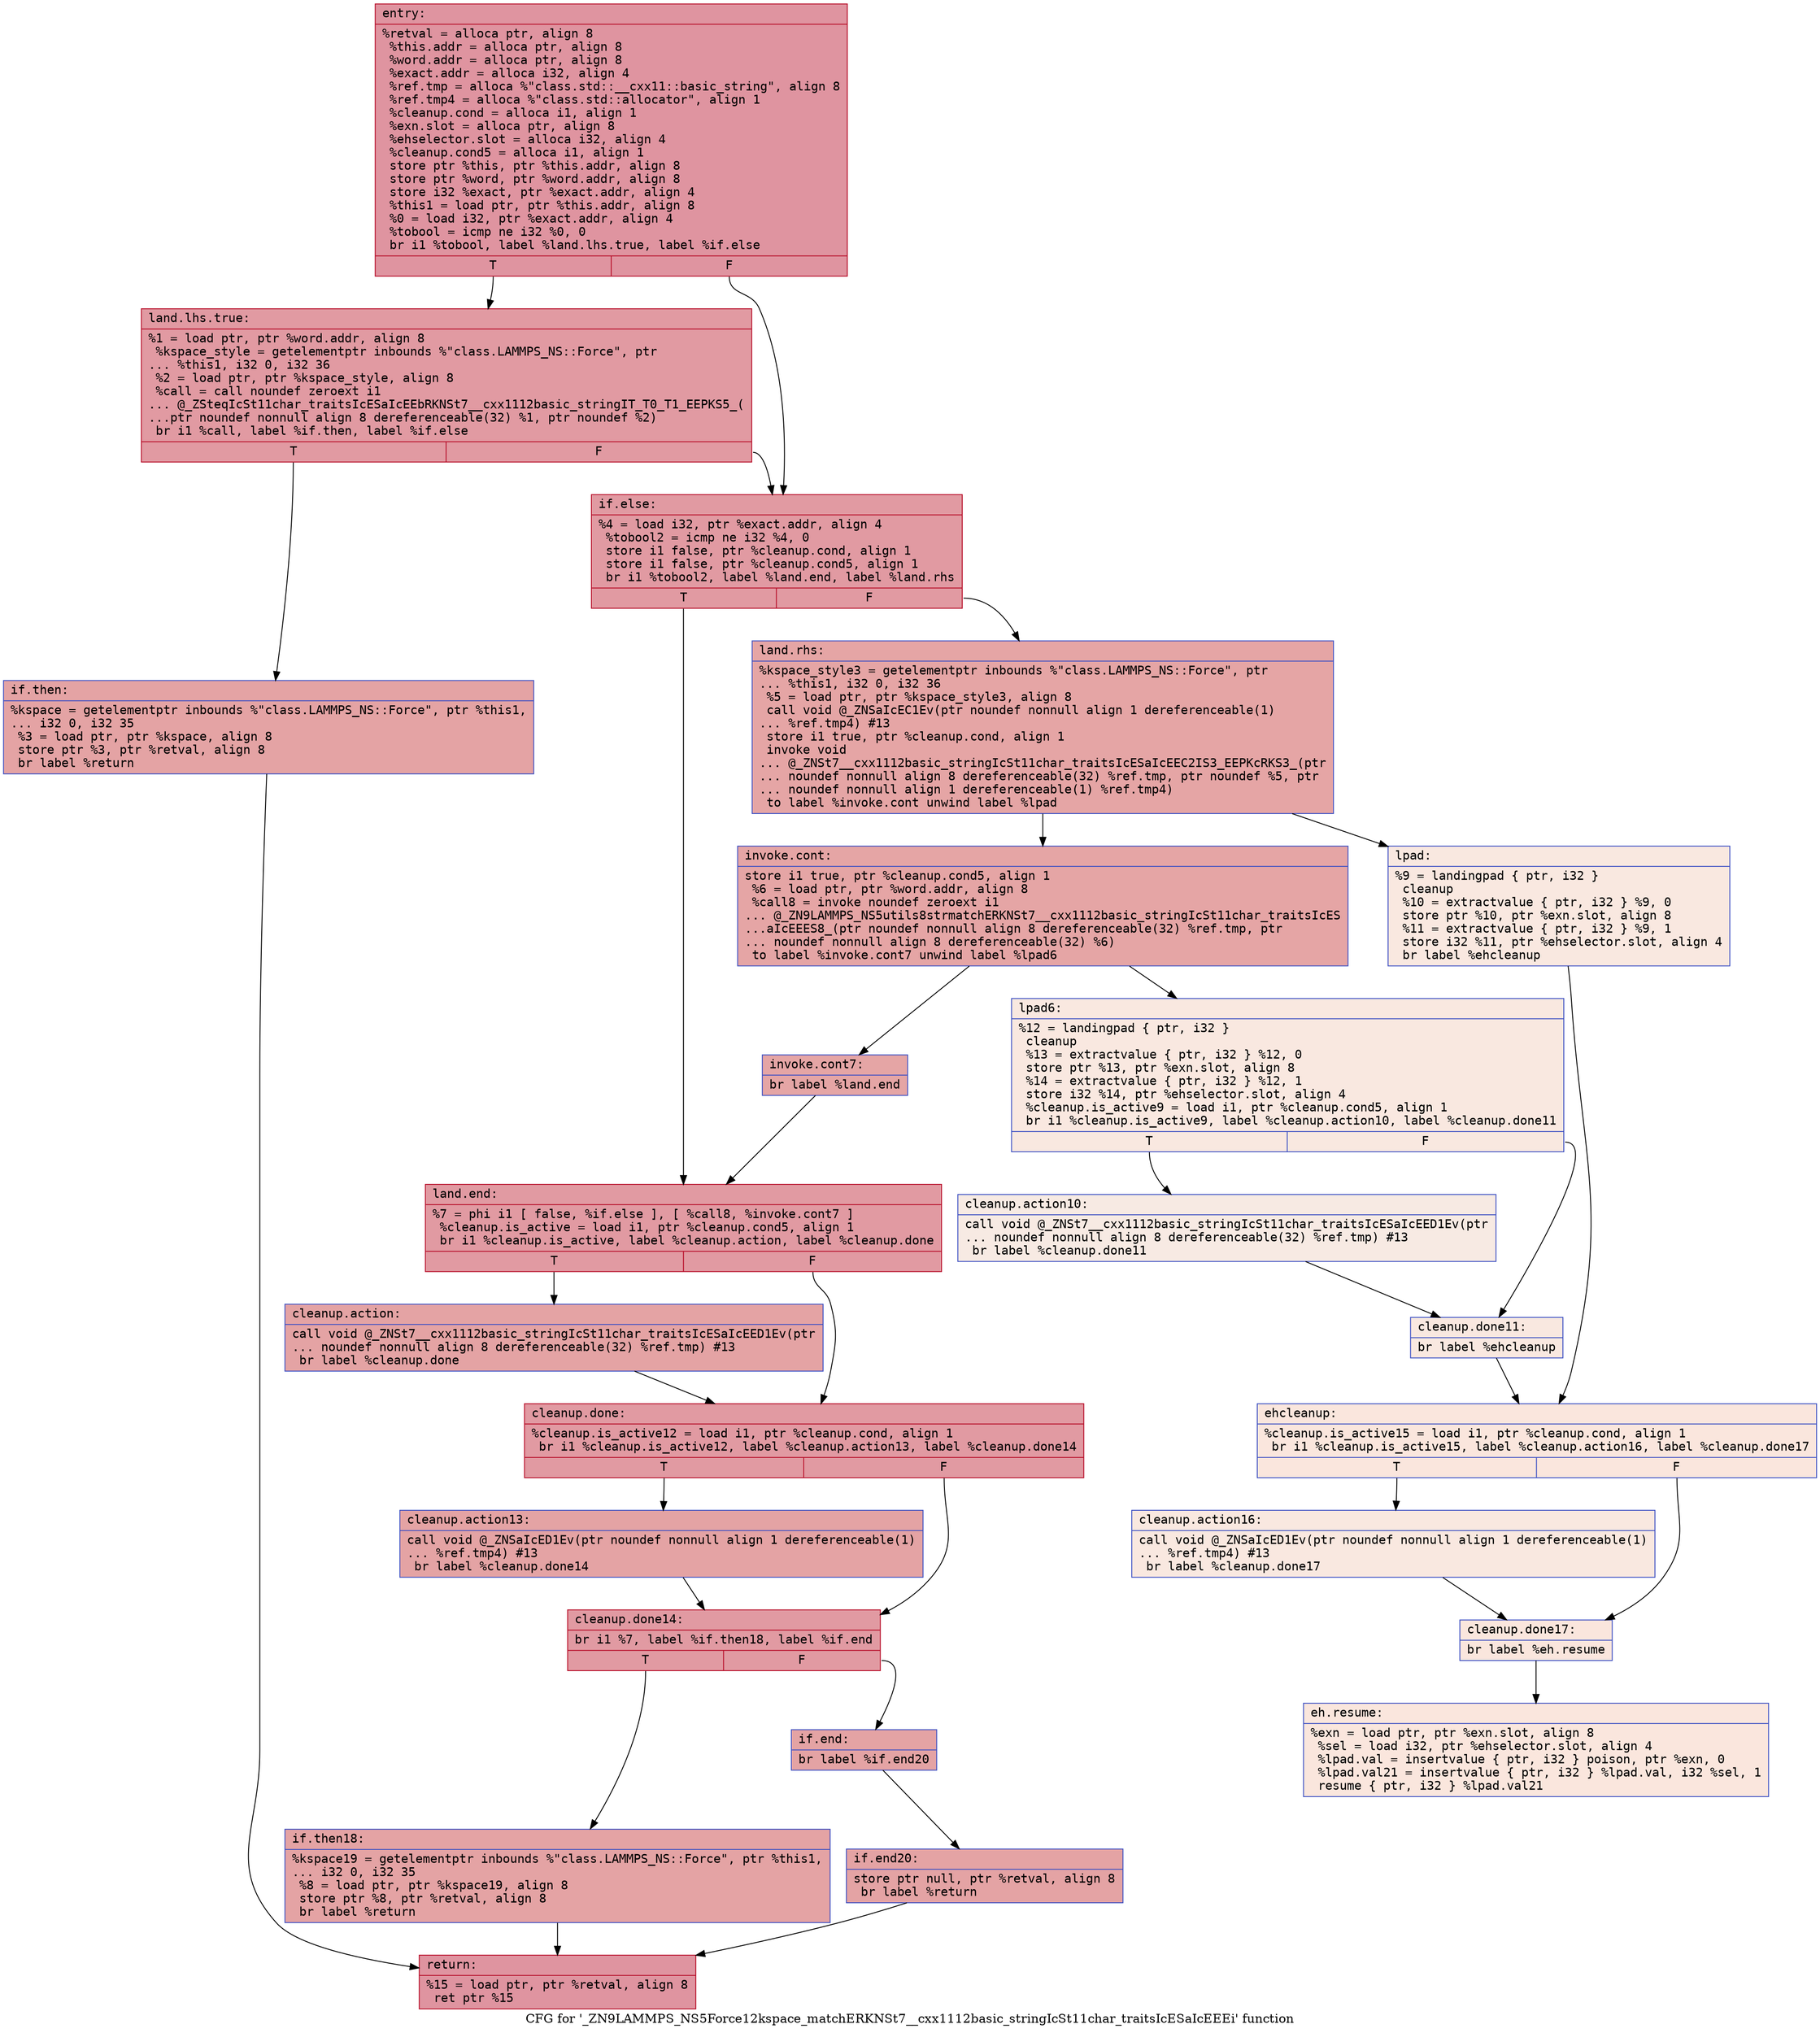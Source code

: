 digraph "CFG for '_ZN9LAMMPS_NS5Force12kspace_matchERKNSt7__cxx1112basic_stringIcSt11char_traitsIcESaIcEEEi' function" {
	label="CFG for '_ZN9LAMMPS_NS5Force12kspace_matchERKNSt7__cxx1112basic_stringIcSt11char_traitsIcESaIcEEEi' function";

	Node0x563a5e10aea0 [shape=record,color="#b70d28ff", style=filled, fillcolor="#b70d2870" fontname="Courier",label="{entry:\l|  %retval = alloca ptr, align 8\l  %this.addr = alloca ptr, align 8\l  %word.addr = alloca ptr, align 8\l  %exact.addr = alloca i32, align 4\l  %ref.tmp = alloca %\"class.std::__cxx11::basic_string\", align 8\l  %ref.tmp4 = alloca %\"class.std::allocator\", align 1\l  %cleanup.cond = alloca i1, align 1\l  %exn.slot = alloca ptr, align 8\l  %ehselector.slot = alloca i32, align 4\l  %cleanup.cond5 = alloca i1, align 1\l  store ptr %this, ptr %this.addr, align 8\l  store ptr %word, ptr %word.addr, align 8\l  store i32 %exact, ptr %exact.addr, align 4\l  %this1 = load ptr, ptr %this.addr, align 8\l  %0 = load i32, ptr %exact.addr, align 4\l  %tobool = icmp ne i32 %0, 0\l  br i1 %tobool, label %land.lhs.true, label %if.else\l|{<s0>T|<s1>F}}"];
	Node0x563a5e10aea0:s0 -> Node0x563a5e10ba40[tooltip="entry -> land.lhs.true\nProbability 62.50%" ];
	Node0x563a5e10aea0:s1 -> Node0x563a5e10bac0[tooltip="entry -> if.else\nProbability 37.50%" ];
	Node0x563a5e10ba40 [shape=record,color="#b70d28ff", style=filled, fillcolor="#bb1b2c70" fontname="Courier",label="{land.lhs.true:\l|  %1 = load ptr, ptr %word.addr, align 8\l  %kspace_style = getelementptr inbounds %\"class.LAMMPS_NS::Force\", ptr\l... %this1, i32 0, i32 36\l  %2 = load ptr, ptr %kspace_style, align 8\l  %call = call noundef zeroext i1\l... @_ZSteqIcSt11char_traitsIcESaIcEEbRKNSt7__cxx1112basic_stringIT_T0_T1_EEPKS5_(\l...ptr noundef nonnull align 8 dereferenceable(32) %1, ptr noundef %2)\l  br i1 %call, label %if.then, label %if.else\l|{<s0>T|<s1>F}}"];
	Node0x563a5e10ba40:s0 -> Node0x563a5e10bed0[tooltip="land.lhs.true -> if.then\nProbability 50.00%" ];
	Node0x563a5e10ba40:s1 -> Node0x563a5e10bac0[tooltip="land.lhs.true -> if.else\nProbability 50.00%" ];
	Node0x563a5e10bed0 [shape=record,color="#3d50c3ff", style=filled, fillcolor="#c32e3170" fontname="Courier",label="{if.then:\l|  %kspace = getelementptr inbounds %\"class.LAMMPS_NS::Force\", ptr %this1,\l... i32 0, i32 35\l  %3 = load ptr, ptr %kspace, align 8\l  store ptr %3, ptr %retval, align 8\l  br label %return\l}"];
	Node0x563a5e10bed0 -> Node0x563a5e10c120[tooltip="if.then -> return\nProbability 100.00%" ];
	Node0x563a5e10bac0 [shape=record,color="#b70d28ff", style=filled, fillcolor="#bb1b2c70" fontname="Courier",label="{if.else:\l|  %4 = load i32, ptr %exact.addr, align 4\l  %tobool2 = icmp ne i32 %4, 0\l  store i1 false, ptr %cleanup.cond, align 1\l  store i1 false, ptr %cleanup.cond5, align 1\l  br i1 %tobool2, label %land.end, label %land.rhs\l|{<s0>T|<s1>F}}"];
	Node0x563a5e10bac0:s0 -> Node0x563a5e10c400[tooltip="if.else -> land.end\nProbability 62.50%" ];
	Node0x563a5e10bac0:s1 -> Node0x563a5e10b4d0[tooltip="if.else -> land.rhs\nProbability 37.50%" ];
	Node0x563a5e10b4d0 [shape=record,color="#3d50c3ff", style=filled, fillcolor="#c5333470" fontname="Courier",label="{land.rhs:\l|  %kspace_style3 = getelementptr inbounds %\"class.LAMMPS_NS::Force\", ptr\l... %this1, i32 0, i32 36\l  %5 = load ptr, ptr %kspace_style3, align 8\l  call void @_ZNSaIcEC1Ev(ptr noundef nonnull align 1 dereferenceable(1)\l... %ref.tmp4) #13\l  store i1 true, ptr %cleanup.cond, align 1\l  invoke void\l... @_ZNSt7__cxx1112basic_stringIcSt11char_traitsIcESaIcEEC2IS3_EEPKcRKS3_(ptr\l... noundef nonnull align 8 dereferenceable(32) %ref.tmp, ptr noundef %5, ptr\l... noundef nonnull align 1 dereferenceable(1) %ref.tmp4)\l          to label %invoke.cont unwind label %lpad\l}"];
	Node0x563a5e10b4d0 -> Node0x563a5e10cac0[tooltip="land.rhs -> invoke.cont\nProbability 100.00%" ];
	Node0x563a5e10b4d0 -> Node0x563a5e10cb40[tooltip="land.rhs -> lpad\nProbability 0.00%" ];
	Node0x563a5e10cac0 [shape=record,color="#3d50c3ff", style=filled, fillcolor="#c5333470" fontname="Courier",label="{invoke.cont:\l|  store i1 true, ptr %cleanup.cond5, align 1\l  %6 = load ptr, ptr %word.addr, align 8\l  %call8 = invoke noundef zeroext i1\l... @_ZN9LAMMPS_NS5utils8strmatchERKNSt7__cxx1112basic_stringIcSt11char_traitsIcES\l...aIcEEES8_(ptr noundef nonnull align 8 dereferenceable(32) %ref.tmp, ptr\l... noundef nonnull align 8 dereferenceable(32) %6)\l          to label %invoke.cont7 unwind label %lpad6\l}"];
	Node0x563a5e10cac0 -> Node0x563a5e10ca70[tooltip="invoke.cont -> invoke.cont7\nProbability 100.00%" ];
	Node0x563a5e10cac0 -> Node0x563a5e10cf50[tooltip="invoke.cont -> lpad6\nProbability 0.00%" ];
	Node0x563a5e10ca70 [shape=record,color="#3d50c3ff", style=filled, fillcolor="#c5333470" fontname="Courier",label="{invoke.cont7:\l|  br label %land.end\l}"];
	Node0x563a5e10ca70 -> Node0x563a5e10c400[tooltip="invoke.cont7 -> land.end\nProbability 100.00%" ];
	Node0x563a5e10c400 [shape=record,color="#b70d28ff", style=filled, fillcolor="#bb1b2c70" fontname="Courier",label="{land.end:\l|  %7 = phi i1 [ false, %if.else ], [ %call8, %invoke.cont7 ]\l  %cleanup.is_active = load i1, ptr %cleanup.cond5, align 1\l  br i1 %cleanup.is_active, label %cleanup.action, label %cleanup.done\l|{<s0>T|<s1>F}}"];
	Node0x563a5e10c400:s0 -> Node0x563a5e10d380[tooltip="land.end -> cleanup.action\nProbability 50.00%" ];
	Node0x563a5e10c400:s1 -> Node0x563a5e10d3d0[tooltip="land.end -> cleanup.done\nProbability 50.00%" ];
	Node0x563a5e10d380 [shape=record,color="#3d50c3ff", style=filled, fillcolor="#c32e3170" fontname="Courier",label="{cleanup.action:\l|  call void @_ZNSt7__cxx1112basic_stringIcSt11char_traitsIcESaIcEED1Ev(ptr\l... noundef nonnull align 8 dereferenceable(32) %ref.tmp) #13\l  br label %cleanup.done\l}"];
	Node0x563a5e10d380 -> Node0x563a5e10d3d0[tooltip="cleanup.action -> cleanup.done\nProbability 100.00%" ];
	Node0x563a5e10d3d0 [shape=record,color="#b70d28ff", style=filled, fillcolor="#bb1b2c70" fontname="Courier",label="{cleanup.done:\l|  %cleanup.is_active12 = load i1, ptr %cleanup.cond, align 1\l  br i1 %cleanup.is_active12, label %cleanup.action13, label %cleanup.done14\l|{<s0>T|<s1>F}}"];
	Node0x563a5e10d3d0:s0 -> Node0x563a5e10d4d0[tooltip="cleanup.done -> cleanup.action13\nProbability 50.00%" ];
	Node0x563a5e10d3d0:s1 -> Node0x563a5e10d7b0[tooltip="cleanup.done -> cleanup.done14\nProbability 50.00%" ];
	Node0x563a5e10d4d0 [shape=record,color="#3d50c3ff", style=filled, fillcolor="#c32e3170" fontname="Courier",label="{cleanup.action13:\l|  call void @_ZNSaIcED1Ev(ptr noundef nonnull align 1 dereferenceable(1)\l... %ref.tmp4) #13\l  br label %cleanup.done14\l}"];
	Node0x563a5e10d4d0 -> Node0x563a5e10d7b0[tooltip="cleanup.action13 -> cleanup.done14\nProbability 100.00%" ];
	Node0x563a5e10d7b0 [shape=record,color="#b70d28ff", style=filled, fillcolor="#bb1b2c70" fontname="Courier",label="{cleanup.done14:\l|  br i1 %7, label %if.then18, label %if.end\l|{<s0>T|<s1>F}}"];
	Node0x563a5e10d7b0:s0 -> Node0x563a5e10da60[tooltip="cleanup.done14 -> if.then18\nProbability 50.00%" ];
	Node0x563a5e10d7b0:s1 -> Node0x563a5e10dab0[tooltip="cleanup.done14 -> if.end\nProbability 50.00%" ];
	Node0x563a5e10da60 [shape=record,color="#3d50c3ff", style=filled, fillcolor="#c32e3170" fontname="Courier",label="{if.then18:\l|  %kspace19 = getelementptr inbounds %\"class.LAMMPS_NS::Force\", ptr %this1,\l... i32 0, i32 35\l  %8 = load ptr, ptr %kspace19, align 8\l  store ptr %8, ptr %retval, align 8\l  br label %return\l}"];
	Node0x563a5e10da60 -> Node0x563a5e10c120[tooltip="if.then18 -> return\nProbability 100.00%" ];
	Node0x563a5e10cb40 [shape=record,color="#3d50c3ff", style=filled, fillcolor="#f1ccb870" fontname="Courier",label="{lpad:\l|  %9 = landingpad \{ ptr, i32 \}\l          cleanup\l  %10 = extractvalue \{ ptr, i32 \} %9, 0\l  store ptr %10, ptr %exn.slot, align 8\l  %11 = extractvalue \{ ptr, i32 \} %9, 1\l  store i32 %11, ptr %ehselector.slot, align 4\l  br label %ehcleanup\l}"];
	Node0x563a5e10cb40 -> Node0x563a5e10e0b0[tooltip="lpad -> ehcleanup\nProbability 100.00%" ];
	Node0x563a5e10cf50 [shape=record,color="#3d50c3ff", style=filled, fillcolor="#f1ccb870" fontname="Courier",label="{lpad6:\l|  %12 = landingpad \{ ptr, i32 \}\l          cleanup\l  %13 = extractvalue \{ ptr, i32 \} %12, 0\l  store ptr %13, ptr %exn.slot, align 8\l  %14 = extractvalue \{ ptr, i32 \} %12, 1\l  store i32 %14, ptr %ehselector.slot, align 4\l  %cleanup.is_active9 = load i1, ptr %cleanup.cond5, align 1\l  br i1 %cleanup.is_active9, label %cleanup.action10, label %cleanup.done11\l|{<s0>T|<s1>F}}"];
	Node0x563a5e10cf50:s0 -> Node0x563a5e10e530[tooltip="lpad6 -> cleanup.action10\nProbability 50.00%" ];
	Node0x563a5e10cf50:s1 -> Node0x563a5e10e600[tooltip="lpad6 -> cleanup.done11\nProbability 50.00%" ];
	Node0x563a5e10e530 [shape=record,color="#3d50c3ff", style=filled, fillcolor="#eed0c070" fontname="Courier",label="{cleanup.action10:\l|  call void @_ZNSt7__cxx1112basic_stringIcSt11char_traitsIcESaIcEED1Ev(ptr\l... noundef nonnull align 8 dereferenceable(32) %ref.tmp) #13\l  br label %cleanup.done11\l}"];
	Node0x563a5e10e530 -> Node0x563a5e10e600[tooltip="cleanup.action10 -> cleanup.done11\nProbability 100.00%" ];
	Node0x563a5e10e600 [shape=record,color="#3d50c3ff", style=filled, fillcolor="#f1ccb870" fontname="Courier",label="{cleanup.done11:\l|  br label %ehcleanup\l}"];
	Node0x563a5e10e600 -> Node0x563a5e10e0b0[tooltip="cleanup.done11 -> ehcleanup\nProbability 100.00%" ];
	Node0x563a5e10e0b0 [shape=record,color="#3d50c3ff", style=filled, fillcolor="#f3c7b170" fontname="Courier",label="{ehcleanup:\l|  %cleanup.is_active15 = load i1, ptr %cleanup.cond, align 1\l  br i1 %cleanup.is_active15, label %cleanup.action16, label %cleanup.done17\l|{<s0>T|<s1>F}}"];
	Node0x563a5e10e0b0:s0 -> Node0x563a5e10e790[tooltip="ehcleanup -> cleanup.action16\nProbability 50.00%" ];
	Node0x563a5e10e0b0:s1 -> Node0x563a5e10eab0[tooltip="ehcleanup -> cleanup.done17\nProbability 50.00%" ];
	Node0x563a5e10e790 [shape=record,color="#3d50c3ff", style=filled, fillcolor="#f1ccb870" fontname="Courier",label="{cleanup.action16:\l|  call void @_ZNSaIcED1Ev(ptr noundef nonnull align 1 dereferenceable(1)\l... %ref.tmp4) #13\l  br label %cleanup.done17\l}"];
	Node0x563a5e10e790 -> Node0x563a5e10eab0[tooltip="cleanup.action16 -> cleanup.done17\nProbability 100.00%" ];
	Node0x563a5e10eab0 [shape=record,color="#3d50c3ff", style=filled, fillcolor="#f3c7b170" fontname="Courier",label="{cleanup.done17:\l|  br label %eh.resume\l}"];
	Node0x563a5e10eab0 -> Node0x563a5e10ed60[tooltip="cleanup.done17 -> eh.resume\nProbability 100.00%" ];
	Node0x563a5e10dab0 [shape=record,color="#3d50c3ff", style=filled, fillcolor="#c32e3170" fontname="Courier",label="{if.end:\l|  br label %if.end20\l}"];
	Node0x563a5e10dab0 -> Node0x563a5e10c4f0[tooltip="if.end -> if.end20\nProbability 100.00%" ];
	Node0x563a5e10c4f0 [shape=record,color="#3d50c3ff", style=filled, fillcolor="#c32e3170" fontname="Courier",label="{if.end20:\l|  store ptr null, ptr %retval, align 8\l  br label %return\l}"];
	Node0x563a5e10c4f0 -> Node0x563a5e10c120[tooltip="if.end20 -> return\nProbability 100.00%" ];
	Node0x563a5e10c120 [shape=record,color="#b70d28ff", style=filled, fillcolor="#b70d2870" fontname="Courier",label="{return:\l|  %15 = load ptr, ptr %retval, align 8\l  ret ptr %15\l}"];
	Node0x563a5e10ed60 [shape=record,color="#3d50c3ff", style=filled, fillcolor="#f3c7b170" fontname="Courier",label="{eh.resume:\l|  %exn = load ptr, ptr %exn.slot, align 8\l  %sel = load i32, ptr %ehselector.slot, align 4\l  %lpad.val = insertvalue \{ ptr, i32 \} poison, ptr %exn, 0\l  %lpad.val21 = insertvalue \{ ptr, i32 \} %lpad.val, i32 %sel, 1\l  resume \{ ptr, i32 \} %lpad.val21\l}"];
}
